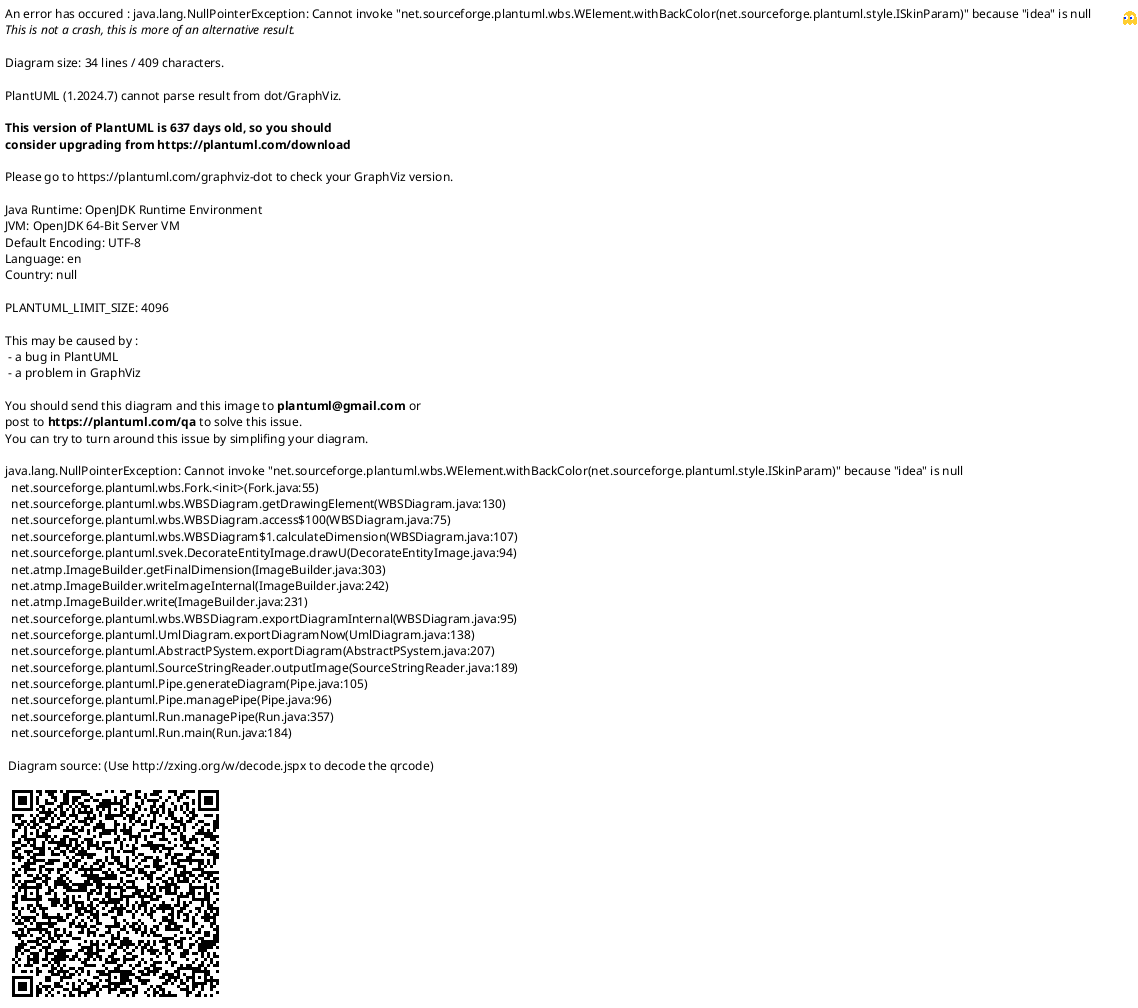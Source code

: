 @startwbs
skinparam DefaultFontSize 18
skinparam DefaultFontName Arial
<style>
rootNode {
    BackgroundColor white
    LineThickness 3.0
    RoundCorner 5.0
    Shadowing 3
    FontSize 15
}

arrow {
    LineThickness 0.5
    :depth(0) {
        LineStyle 0
        LineColor #2222DD
    }
    :depth(1) {
        LineStyle 1
        LineColor #a7adf8
    }
}

wbsDiagram {

}


</style>
title hhh


@endwbs